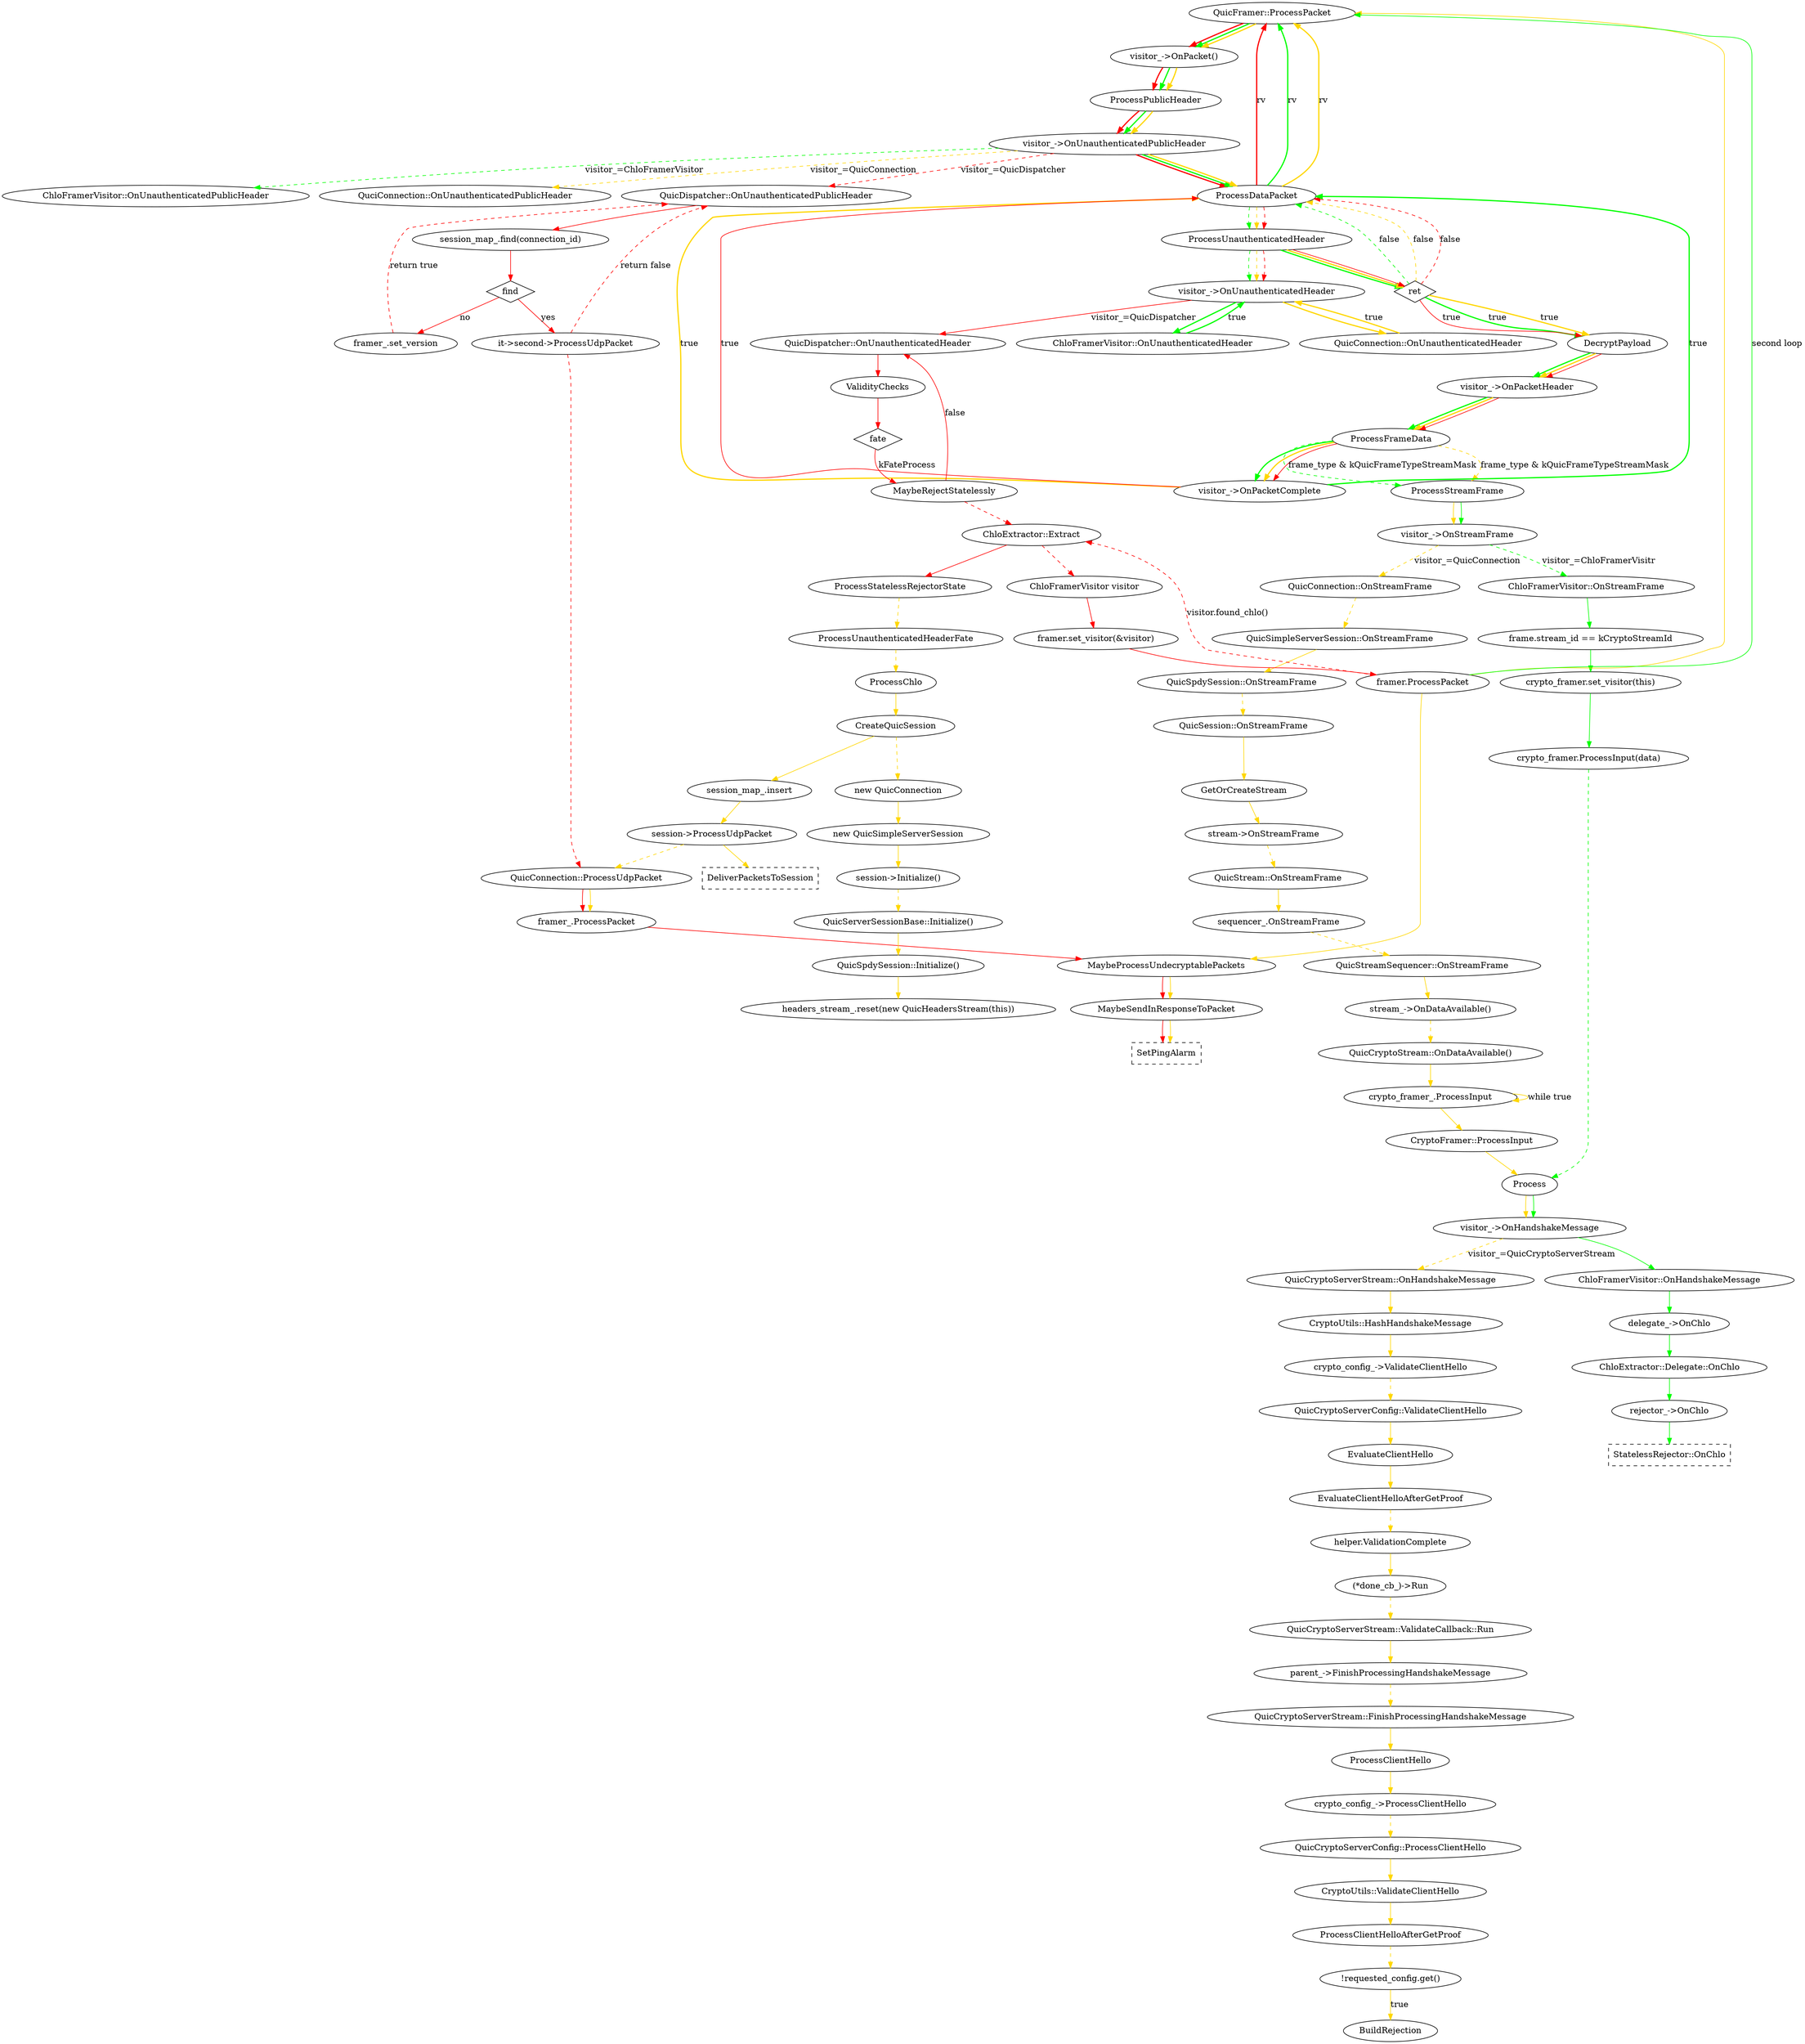 digraph handshake {
subgraph first_loop{
	label="ProcessPacket";
	edge [color="red", style=bold];
	"QuicFramer::ProcessPacket"->"visitor_->OnPacket()";
	"visitor_->OnPacket()"->"ProcessPublicHeader";
	"ProcessPublicHeader"->"visitor_->OnUnauthenticatedPublicHeader";
	"visitor_->OnUnauthenticatedPublicHeader"->"ProcessDataPacket";
	"ProcessDataPacket"->"QuicFramer::ProcessPacket"[label=rv];
}
subgraph second_loop{
	label="ProcessPacket";
	edge [color="green", style=bold];
	"QuicFramer::ProcessPacket"->"visitor_->OnPacket()";
	"visitor_->OnPacket()"->"ProcessPublicHeader";
	"ProcessPublicHeader"->"visitor_->OnUnauthenticatedPublicHeader";
	"visitor_->OnUnauthenticatedPublicHeader"->"ProcessDataPacket";
	"ProcessDataPacket"->"QuicFramer::ProcessPacket"[label=rv];
	//
	"ProcessDataPacket"->"ProcessUnauthenticatedHeader"[style=dashed];
	"ProcessUnauthenticatedHeader" ->"ret"
	"ret" [shape=diamond];
	"ret"->"DecryptPayload"[label="true"];
	"ret" ->"ProcessDataPacket"[label="false", style=dashed];
	"ProcessUnauthenticatedHeader"->"visitor_->OnUnauthenticatedHeader"[style=dashed];
	"DecryptPayload"->"visitor_->OnPacketHeader";
	"visitor_->OnPacketHeader"->"ProcessFrameData";
	"ProcessFrameData"->"visitor_->OnPacketComplete";
	"visitor_->OnPacketComplete"->"ProcessDataPacket"[label="true"];
//subgraph OnUnauthenticatedPublicHeader {
//	label="OnUnauthenticatedPublicHeader";
	"visitor_->OnUnauthenticatedPublicHeader" -> "ChloFramerVisitor::OnUnauthenticatedPublicHeader"[label="visitor_=ChloFramerVisitor", style=dashed];
	"visitor_->OnUnauthenticatedHeader"->"ChloFramerVisitor::OnUnauthenticatedHeader";
	"ChloFramerVisitor::OnUnauthenticatedHeader"->"visitor_->OnUnauthenticatedHeader"[label=true];
}
subgraph third_loop{
	label="ProcessPacket";
	edge [color="gold", style=bold];
	"QuicFramer::ProcessPacket"->"visitor_->OnPacket()";
	"visitor_->OnPacket()"->"ProcessPublicHeader";
	"ProcessPublicHeader"->"visitor_->OnUnauthenticatedPublicHeader";
	"visitor_->OnUnauthenticatedPublicHeader"->"ProcessDataPacket";
	"ProcessDataPacket"->"QuicFramer::ProcessPacket"[label=rv];
	//
	"ProcessDataPacket"->"ProcessUnauthenticatedHeader"[style=dashed];
	"ProcessUnauthenticatedHeader" ->"ret"
	"ret" [shape=diamond];
	"ret"->"DecryptPayload"[label="true"];
	"ret" ->"ProcessDataPacket"[label="false", style=dashed];
	"ProcessUnauthenticatedHeader"->"visitor_->OnUnauthenticatedHeader"[style=dashed];
	"DecryptPayload"->"visitor_->OnPacketHeader";
	"visitor_->OnPacketHeader"->"ProcessFrameData";
	"ProcessFrameData"->"visitor_->OnPacketComplete";
	"visitor_->OnPacketComplete"->"ProcessDataPacket"[label="true"];
//subgraph OnUnauthenticatedPublicHeader {
//	label="OnUnauthenticatedPublicHeader";
	"visitor_->OnUnauthenticatedPublicHeader" -> "QuciConnection::OnUnauthenticatedPublicHeader"[label="visitor_=QuicConnection", style=dashed];
	"visitor_->OnUnauthenticatedHeader"->"QuicConnection::OnUnauthenticatedHeader";
	"QuicConnection::OnUnauthenticatedHeader"->"visitor_->OnUnauthenticatedHeader"[label=true];
}
subgraph ProcessDataPacket {
	label = "ProcessDataPacket";
	edge [color=red];
	"ProcessDataPacket"->"ProcessUnauthenticatedHeader"[style=dashed];
	"ProcessUnauthenticatedHeader" ->"ret"
	"ret" [shape=diamond];
	"ret"->"DecryptPayload"[label="true"];
	"ret" ->"ProcessDataPacket"[label="false", style=dashed];
	"ProcessUnauthenticatedHeader"->"visitor_->OnUnauthenticatedHeader"[style=dashed];
	"DecryptPayload"->"visitor_->OnPacketHeader";
	"visitor_->OnPacketHeader"->"ProcessFrameData";
	"ProcessFrameData"->"visitor_->OnPacketComplete";
	"visitor_->OnPacketComplete"->"ProcessDataPacket"[label="true"];
//subgraph OnUnauthenticatedPublicHeader {
//	label="OnUnauthenticatedPublicHeader";
	"visitor_->OnUnauthenticatedPublicHeader" -> "QuicDispatcher::OnUnauthenticatedPublicHeader"[label="visitor_=QuicDispatcher", style=dashed];
	"QuicDispatcher::OnUnauthenticatedPublicHeader"->"session_map_.find(connection_id)";
	"find" [shape = diamond];
	"session_map_.find(connection_id)"->"find";
	"find"->"it->second->ProcessUdpPacket"[label="yes"];
	"find"->"framer_.set_version"[label="no"];
	"it->second->ProcessUdpPacket"->"QuicConnection::ProcessUdpPacket"[style=dashed];
	"QuicConnection::ProcessUdpPacket"->"framer_.ProcessPacket";
	"framer_.ProcessPacket"->"MaybeProcessUndecryptablePackets";
	"MaybeProcessUndecryptablePackets"->"MaybeSendInResponseToPacket";
	"MaybeSendInResponseToPacket"->"SetPingAlarm";
	"it->second->ProcessUdpPacket"->"QuicDispatcher::OnUnauthenticatedPublicHeader"[label="return false",style=dashed];
	"framer_.set_version"->"QuicDispatcher::OnUnauthenticatedPublicHeader"[label="return true", style=dashed];
//}
}

subgraph ProcessFrameData {
	label="ProcessFrameData";
	edge [color=gold];
	"ProcessFrameData"->"ProcessStreamFrame"[style=dashed, label="frame_type & kQuicFrameTypeStreamMask"];
	"ProcessStreamFrame"->"visitor_->OnStreamFrame";
	"visitor_->OnStreamFrame"->"QuicConnection::OnStreamFrame"[label="visitor_=QuicConnection", style=dashed];
}
subgraph ProcessFrameData {
	label="ProcessFrameData";
	edge [color=green];
	"ProcessFrameData"->"ProcessStreamFrame"[style=dashed, label="frame_type & kQuicFrameTypeStreamMask"];
	"ProcessStreamFrame"->"visitor_->OnStreamFrame";
	"visitor_->OnStreamFrame"->"ChloFramerVisitor::OnStreamFrame"[label="visitor_=ChloFramerVisitr", style=dashed];
}

subgraph QuicConnectionOnStreamFrame {
	edge [color=gold];
	"QuicConnection::OnStreamFrame"->"QuicSimpleServerSession::OnStreamFrame"[style=dashed];
	"QuicSimpleServerSession::OnStreamFrame"->"QuicSpdySession::OnStreamFrame";
}

subgraph QuicSpdySessionOnStreamFrame {
	edge [color=gold];
	"QuicSpdySession::OnStreamFrame"->"QuicSession::OnStreamFrame"[style=dashed];
	"QuicSession::OnStreamFrame"->"GetOrCreateStream";
	"GetOrCreateStream"->"stream->OnStreamFrame";
}

subgraph streamOnStreamFrame {
	edge [color=gold];
	"stream->OnStreamFrame"->"QuicStream::OnStreamFrame"[style=dashed];
	"QuicStream::OnStreamFrame"->"sequencer_.OnStreamFrame";
	"sequencer_.OnStreamFrame"->"QuicStreamSequencer::OnStreamFrame"[style=dashed];
	"QuicStreamSequencer::OnStreamFrame"->"stream_->OnDataAvailable()";
	"stream_->OnDataAvailable()"->"QuicCryptoStream::OnDataAvailable()"[style=dashed];
	"QuicCryptoStream::OnDataAvailable()"->"crypto_framer_.ProcessInput";
	"crypto_framer_.ProcessInput"->"crypto_framer_.ProcessInput"[label="while true"];
	"crypto_framer_.ProcessInput"->"CryptoFramer::ProcessInput";
	"CryptoFramer::ProcessInput"->"Process";
	"Process"->"visitor_->OnHandshakeMessage";
	"visitor_->OnHandshakeMessage"->"QuicCryptoServerStream::OnHandshakeMessage"[label="visitor_=QuicCryptoServerStream",style=dashed];
	"QuicCryptoServerStream::OnHandshakeMessage"->"CryptoUtils::HashHandshakeMessage";
	"CryptoUtils::HashHandshakeMessage"->"crypto_config_->ValidateClientHello";
}

subgraph crypto_config_ValidateClientHello {
	edge [color=gold];
	"crypto_config_->ValidateClientHello"->"QuicCryptoServerConfig::ValidateClientHello"[style=dashed];
	"QuicCryptoServerConfig::ValidateClientHello"->"EvaluateClientHello";
	"EvaluateClientHello"->"EvaluateClientHelloAfterGetProof";
	"EvaluateClientHelloAfterGetProof"->"helper.ValidationComplete"[style=dashed];
	"helper.ValidationComplete"->"(*done_cb_)->Run";
	"(*done_cb_)->Run"->"QuicCryptoServerStream::ValidateCallback::Run"[style=dashed];
	"QuicCryptoServerStream::ValidateCallback::Run"->"parent_->FinishProcessingHandshakeMessage";
	"parent_->FinishProcessingHandshakeMessage"->"QuicCryptoServerStream::FinishProcessingHandshakeMessage"[style=dashed];
	"QuicCryptoServerStream::FinishProcessingHandshakeMessage"->"ProcessClientHello";
	"ProcessClientHello"->"crypto_config_->ProcessClientHello";
	"crypto_config_->ProcessClientHello"->"QuicCryptoServerConfig::ProcessClientHello"[style=dashed];
	"QuicCryptoServerConfig::ProcessClientHello"->"CryptoUtils::ValidateClientHello";
	"CryptoUtils::ValidateClientHello"->"ProcessClientHelloAfterGetProof";
	"ProcessClientHelloAfterGetProof"->"!requested_config.get()"[style=dashed];
	"!requested_config.get()"->"BuildRejection"[label="true"];
}

subgraph ChloFramerVisitorOnStreamFrame {
	edge [color=green];
	label="ChloFramerVisitor::OnStreamFrame";
	"ChloFramerVisitor::OnStreamFrame"->"frame.stream_id == kCryptoStreamId";
	"frame.stream_id == kCryptoStreamId"->"crypto_framer.set_visitor(this)"
	"crypto_framer.set_visitor(this)"->"crypto_framer.ProcessInput(data)";
}

subgraph crypto_framerProcessInput{
	edge[color=green];
	label="crypto_framer.ProcessInput(data)";
	"crypto_framer.ProcessInput(data)"->"Process"[style=dashed];
	"Process"->"visitor_->OnHandshakeMessage";
	"visitor_->OnHandshakeMessage"->"ChloFramerVisitor::OnHandshakeMessage";
}
subgraph ChloFramerVisitorOnHandshakeMessage {
	edge[color=green];
	label = "ChloFramerVisitor::OnHandshakeMessage";
	"ChloFramerVisitor::OnHandshakeMessage"->"delegate_->OnChlo";
	"delegate_->OnChlo"->"ChloExtractor::Delegate::OnChlo";
}
subgraph ChloExtractorDelegateOnChlo {
	edge[color=green];
	label = "ChloExtractor::Delegate::OnChlo";
	"ChloExtractor::Delegate::OnChlo"->"rejector_->OnChlo";
	"rejector_->OnChlo"->"StatelessRejector::OnChlo";
	"StatelessRejector::OnChlo"[shape=record, style=dashed];
}

subgraph ProcessUnauthenticatedHeader {
	edge [color=red];
	label="ProcessUnauthenticatedHeader";
	"visitor_->OnUnauthenticatedHeader"->"QuicDispatcher::OnUnauthenticatedHeader"[label="visitor_=QuicDispatcher"];
}

subgraph DispatcherOnUnauthenticatedHeader {
	edge[color=red];
	label="QuicDispatcher::OnUnauthenticatedHeader";
	"QuicDispatcher::OnUnauthenticatedHeader"->"ValidityChecks";
	"fate"[shape=diamond];
	"ValidityChecks"->"fate";
	"fate"->"MaybeRejectStatelessly"[label="kFateProcess"];
	//"fate"->"ProcessUnauthenticatedHeaderFate"[label="!kFateProcess"];
	"MaybeRejectStatelessly"->"QuicDispatcher::OnUnauthenticatedHeader"[label="false"];
	//"ProcessUnauthenticatedHeaderFate"->"QuicDispatcher::OnUnauthenticatedHeader"[label="false"];
	"MaybeRejectStatelessly"->"ChloExtractor::Extract"[style=dashed];
	"ChloExtractor::Extract"->"ProcessStatelessRejectorState";
	"ProcessStatelessRejectorState"->"ProcessUnauthenticatedHeaderFate"[style=dashed, color=gold];
}

subgraph ProcessUnauthenticatedHeaderFate {
	edge[color=gold];
	label = "ProcessUnauthenticatedHeaderFate";
	"ProcessUnauthenticatedHeaderFate"->"ProcessChlo"[style=dashed];
}

subgraph ProcessChlo {
	edge[color=gold];
	label = "ProcessChlo";
	"ProcessChlo"->"CreateQuicSession"; 
	"CreateQuicSession"->"session_map_.insert";
	"session_map_.insert"->"session->ProcessUdpPacket";
	"session->ProcessUdpPacket"->"QuicConnection::ProcessUdpPacket"[style=dashed];
	"session->ProcessUdpPacket"->"DeliverPacketsToSession";
	"DeliverPacketsToSession"[shape=record,style=dashed];
}

subgraph QuicConnectionProcessUdpPacket {
	edge[color=gold];
	label = "QuicConnectionProcessUdpPacket";
	"QuicConnection::ProcessUdpPacket"->"framer_.ProcessPacket";
	"framer.ProcessPacket"->"QuicFramer::ProcessPacket";
	"framer.ProcessPacket"->"MaybeProcessUndecryptablePackets";
	"MaybeProcessUndecryptablePackets"->"MaybeSendInResponseToPacket";
	"MaybeSendInResponseToPacket"->"SetPingAlarm";
	"SetPingAlarm"[shape=record, style=dashed];
}

subgraph CreateQuicSession {
	edge[color=gold];
	label = "CreateQuicSession";
	"CreateQuicSession"->"new QuicConnection"[style=dashed];
	"new QuicConnection"->"new QuicSimpleServerSession";
	"new QuicSimpleServerSession"->"session->Initialize()";
	"session->Initialize()"->"QuicServerSessionBase::Initialize()"[style=dashed];
}

subgraph sessionInitialize {
	edge[color=gold];
	label = "session->Initialize()";
	"QuicServerSessionBase::Initialize()"->"QuicSpdySession::Initialize()";
}

subgraph "QuicSpdySessionInitialize" {
	edge[color=gold];
	label = "QuicSpdySession::Initialize";
	"QuicSpdySession::Initialize()"->"headers_stream_.reset(new QuicHeadersStream(this))";
}

subgraph ChloExtractorExtract {
	edge[color=red];
	"ChloExtractor::Extract"->"ChloFramerVisitor visitor"[style=dashed];
	"ChloFramerVisitor visitor"->"framer.set_visitor(&visitor)";
	"framer.set_visitor(&visitor)"->"framer.ProcessPacket";
	"framer.ProcessPacket"->"ChloExtractor::Extract"[label="visitor.found_chlo()",style=dashed];
	"framer.ProcessPacket"->"QuicFramer::ProcessPacket"[label="second loop", color=green];
}
}
